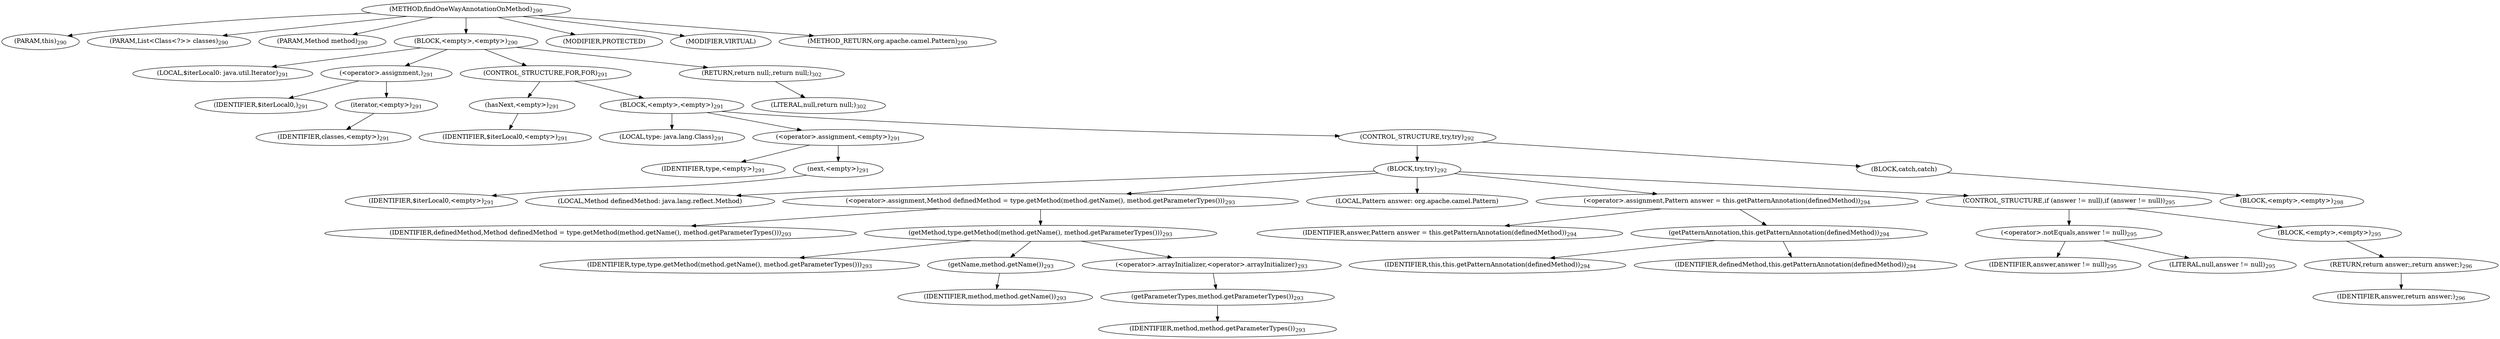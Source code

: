 digraph "findOneWayAnnotationOnMethod" {  
"618" [label = <(METHOD,findOneWayAnnotationOnMethod)<SUB>290</SUB>> ]
"27" [label = <(PARAM,this)<SUB>290</SUB>> ]
"619" [label = <(PARAM,List&lt;Class&lt;?&gt;&gt; classes)<SUB>290</SUB>> ]
"620" [label = <(PARAM,Method method)<SUB>290</SUB>> ]
"621" [label = <(BLOCK,&lt;empty&gt;,&lt;empty&gt;)<SUB>290</SUB>> ]
"622" [label = <(LOCAL,$iterLocal0: java.util.Iterator)<SUB>291</SUB>> ]
"623" [label = <(&lt;operator&gt;.assignment,)<SUB>291</SUB>> ]
"624" [label = <(IDENTIFIER,$iterLocal0,)<SUB>291</SUB>> ]
"625" [label = <(iterator,&lt;empty&gt;)<SUB>291</SUB>> ]
"626" [label = <(IDENTIFIER,classes,&lt;empty&gt;)<SUB>291</SUB>> ]
"627" [label = <(CONTROL_STRUCTURE,FOR,FOR)<SUB>291</SUB>> ]
"628" [label = <(hasNext,&lt;empty&gt;)<SUB>291</SUB>> ]
"629" [label = <(IDENTIFIER,$iterLocal0,&lt;empty&gt;)<SUB>291</SUB>> ]
"630" [label = <(BLOCK,&lt;empty&gt;,&lt;empty&gt;)<SUB>291</SUB>> ]
"631" [label = <(LOCAL,type: java.lang.Class)<SUB>291</SUB>> ]
"632" [label = <(&lt;operator&gt;.assignment,&lt;empty&gt;)<SUB>291</SUB>> ]
"633" [label = <(IDENTIFIER,type,&lt;empty&gt;)<SUB>291</SUB>> ]
"634" [label = <(next,&lt;empty&gt;)<SUB>291</SUB>> ]
"635" [label = <(IDENTIFIER,$iterLocal0,&lt;empty&gt;)<SUB>291</SUB>> ]
"636" [label = <(CONTROL_STRUCTURE,try,try)<SUB>292</SUB>> ]
"637" [label = <(BLOCK,try,try)<SUB>292</SUB>> ]
"638" [label = <(LOCAL,Method definedMethod: java.lang.reflect.Method)> ]
"639" [label = <(&lt;operator&gt;.assignment,Method definedMethod = type.getMethod(method.getName(), method.getParameterTypes()))<SUB>293</SUB>> ]
"640" [label = <(IDENTIFIER,definedMethod,Method definedMethod = type.getMethod(method.getName(), method.getParameterTypes()))<SUB>293</SUB>> ]
"641" [label = <(getMethod,type.getMethod(method.getName(), method.getParameterTypes()))<SUB>293</SUB>> ]
"642" [label = <(IDENTIFIER,type,type.getMethod(method.getName(), method.getParameterTypes()))<SUB>293</SUB>> ]
"643" [label = <(getName,method.getName())<SUB>293</SUB>> ]
"644" [label = <(IDENTIFIER,method,method.getName())<SUB>293</SUB>> ]
"645" [label = <(&lt;operator&gt;.arrayInitializer,&lt;operator&gt;.arrayInitializer)<SUB>293</SUB>> ]
"646" [label = <(getParameterTypes,method.getParameterTypes())<SUB>293</SUB>> ]
"647" [label = <(IDENTIFIER,method,method.getParameterTypes())<SUB>293</SUB>> ]
"648" [label = <(LOCAL,Pattern answer: org.apache.camel.Pattern)> ]
"649" [label = <(&lt;operator&gt;.assignment,Pattern answer = this.getPatternAnnotation(definedMethod))<SUB>294</SUB>> ]
"650" [label = <(IDENTIFIER,answer,Pattern answer = this.getPatternAnnotation(definedMethod))<SUB>294</SUB>> ]
"651" [label = <(getPatternAnnotation,this.getPatternAnnotation(definedMethod))<SUB>294</SUB>> ]
"26" [label = <(IDENTIFIER,this,this.getPatternAnnotation(definedMethod))<SUB>294</SUB>> ]
"652" [label = <(IDENTIFIER,definedMethod,this.getPatternAnnotation(definedMethod))<SUB>294</SUB>> ]
"653" [label = <(CONTROL_STRUCTURE,if (answer != null),if (answer != null))<SUB>295</SUB>> ]
"654" [label = <(&lt;operator&gt;.notEquals,answer != null)<SUB>295</SUB>> ]
"655" [label = <(IDENTIFIER,answer,answer != null)<SUB>295</SUB>> ]
"656" [label = <(LITERAL,null,answer != null)<SUB>295</SUB>> ]
"657" [label = <(BLOCK,&lt;empty&gt;,&lt;empty&gt;)<SUB>295</SUB>> ]
"658" [label = <(RETURN,return answer;,return answer;)<SUB>296</SUB>> ]
"659" [label = <(IDENTIFIER,answer,return answer;)<SUB>296</SUB>> ]
"660" [label = <(BLOCK,catch,catch)> ]
"661" [label = <(BLOCK,&lt;empty&gt;,&lt;empty&gt;)<SUB>298</SUB>> ]
"662" [label = <(RETURN,return null;,return null;)<SUB>302</SUB>> ]
"663" [label = <(LITERAL,null,return null;)<SUB>302</SUB>> ]
"664" [label = <(MODIFIER,PROTECTED)> ]
"665" [label = <(MODIFIER,VIRTUAL)> ]
"666" [label = <(METHOD_RETURN,org.apache.camel.Pattern)<SUB>290</SUB>> ]
  "618" -> "27" 
  "618" -> "619" 
  "618" -> "620" 
  "618" -> "621" 
  "618" -> "664" 
  "618" -> "665" 
  "618" -> "666" 
  "621" -> "622" 
  "621" -> "623" 
  "621" -> "627" 
  "621" -> "662" 
  "623" -> "624" 
  "623" -> "625" 
  "625" -> "626" 
  "627" -> "628" 
  "627" -> "630" 
  "628" -> "629" 
  "630" -> "631" 
  "630" -> "632" 
  "630" -> "636" 
  "632" -> "633" 
  "632" -> "634" 
  "634" -> "635" 
  "636" -> "637" 
  "636" -> "660" 
  "637" -> "638" 
  "637" -> "639" 
  "637" -> "648" 
  "637" -> "649" 
  "637" -> "653" 
  "639" -> "640" 
  "639" -> "641" 
  "641" -> "642" 
  "641" -> "643" 
  "641" -> "645" 
  "643" -> "644" 
  "645" -> "646" 
  "646" -> "647" 
  "649" -> "650" 
  "649" -> "651" 
  "651" -> "26" 
  "651" -> "652" 
  "653" -> "654" 
  "653" -> "657" 
  "654" -> "655" 
  "654" -> "656" 
  "657" -> "658" 
  "658" -> "659" 
  "660" -> "661" 
  "662" -> "663" 
}
